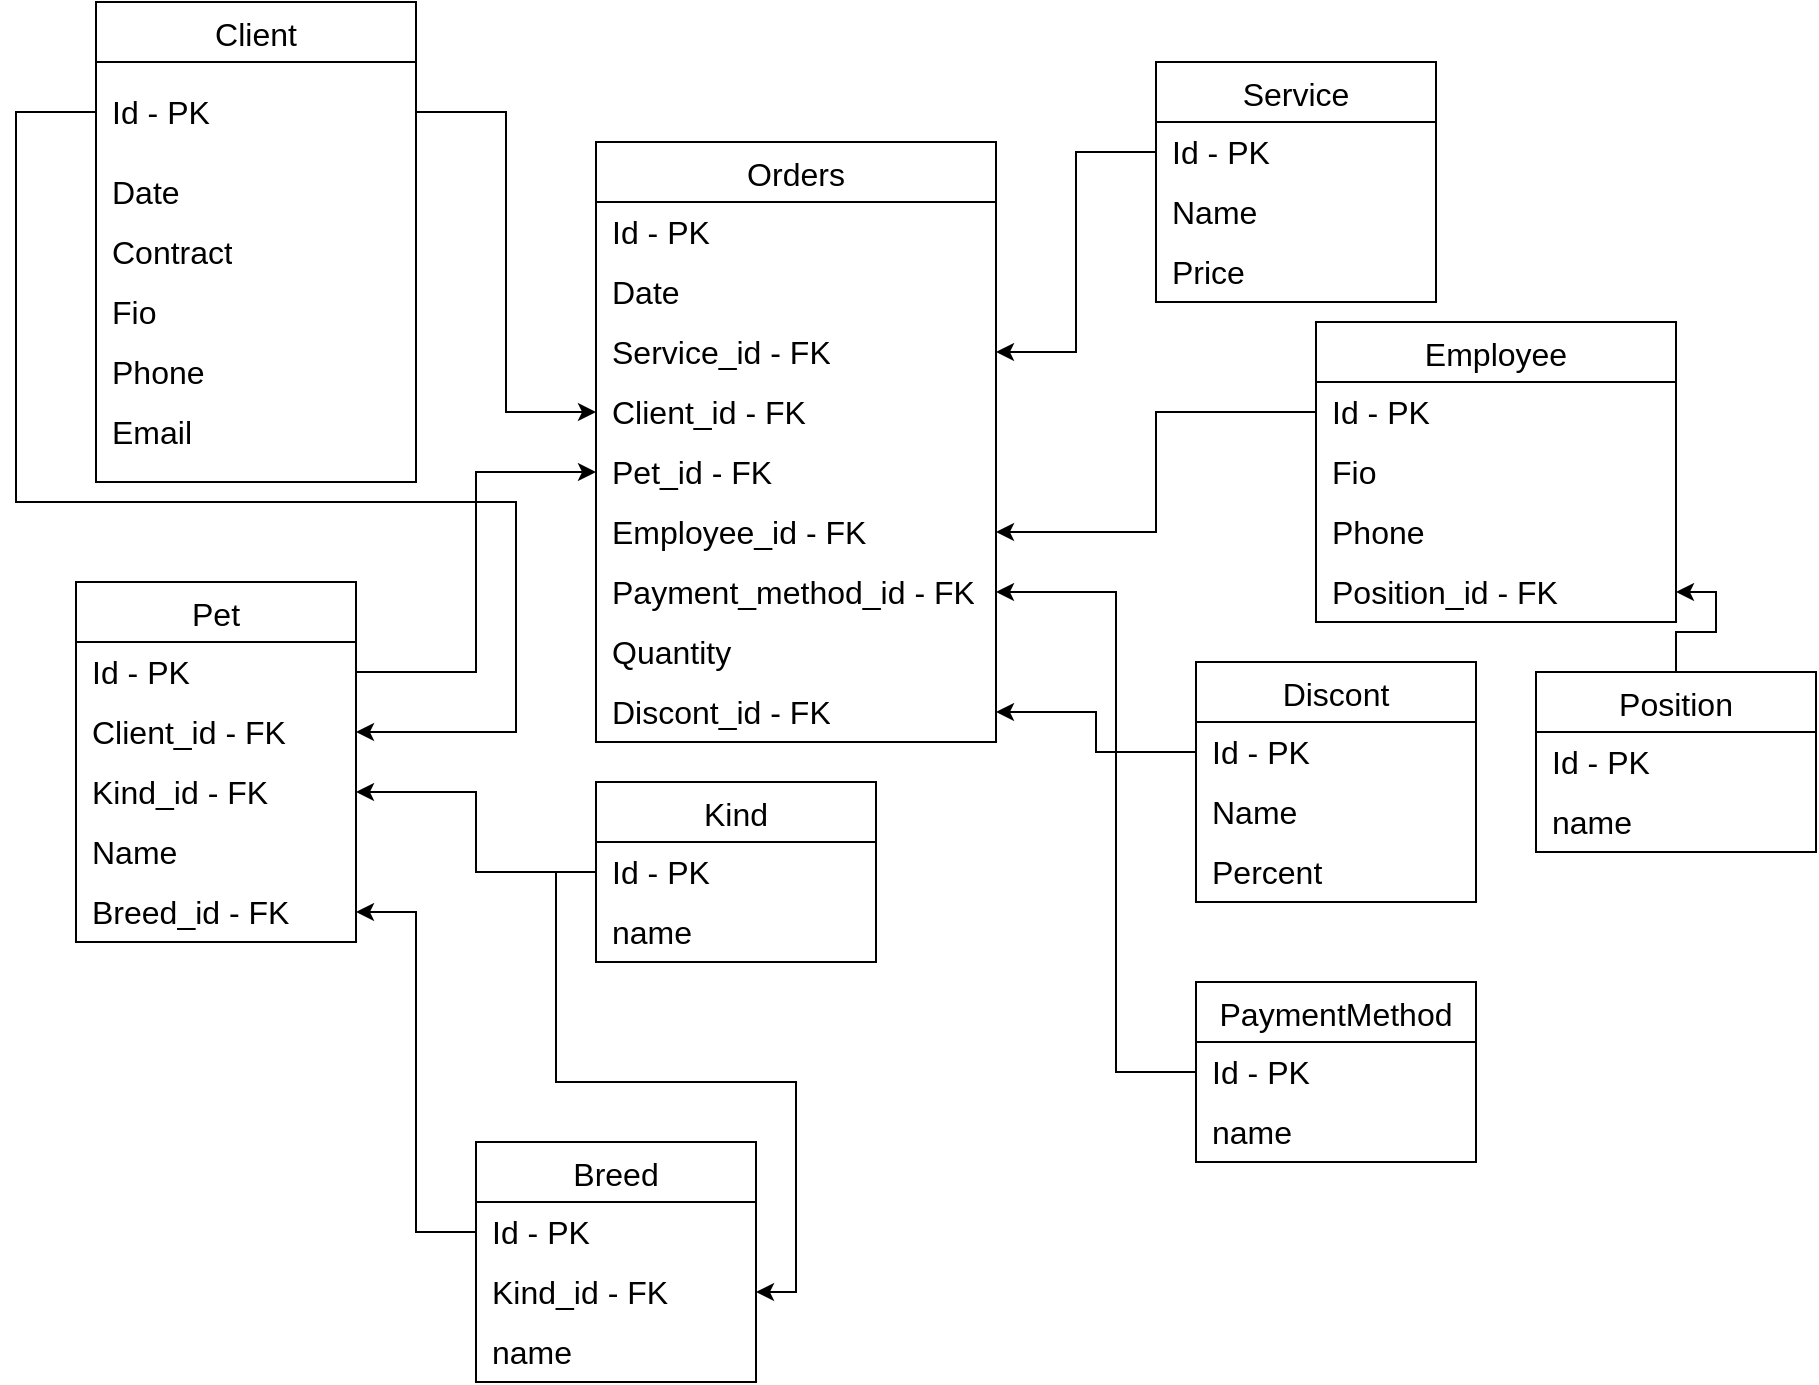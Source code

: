 <mxfile version="28.0.7">
  <diagram name="Страница — 1" id="pi3Flk1zJbtNicUdZ64R">
    <mxGraphModel dx="944" dy="547" grid="1" gridSize="10" guides="1" tooltips="1" connect="1" arrows="1" fold="1" page="1" pageScale="1" pageWidth="827" pageHeight="1169" math="0" shadow="0">
      <root>
        <mxCell id="0" />
        <mxCell id="1" parent="0" />
        <mxCell id="aHVSt3kS-wzMYeCftOqm-1" value="Client" style="shape=table;startSize=30;container=1;collapsible=0;childLayout=tableLayout;fixedRows=1;rowLines=0;fontStyle=0;strokeColor=default;fontSize=16;" parent="1" vertex="1">
          <mxGeometry x="60" y="30" width="160" height="240" as="geometry" />
        </mxCell>
        <mxCell id="aHVSt3kS-wzMYeCftOqm-93" style="shape=tableRow;horizontal=0;startSize=0;swimlaneHead=0;swimlaneBody=0;top=0;left=0;bottom=0;right=0;collapsible=0;dropTarget=0;fillColor=none;points=[[0,0.5],[1,0.5]];portConstraint=eastwest;strokeColor=inherit;fontSize=16;" parent="aHVSt3kS-wzMYeCftOqm-1" vertex="1">
          <mxGeometry y="30" width="160" height="50" as="geometry" />
        </mxCell>
        <mxCell id="aHVSt3kS-wzMYeCftOqm-95" value="Id - PK" style="shape=partialRectangle;html=1;whiteSpace=wrap;connectable=0;fillColor=none;top=0;left=0;bottom=0;right=0;align=left;spacingLeft=6;overflow=hidden;strokeColor=inherit;fontSize=16;" parent="aHVSt3kS-wzMYeCftOqm-93" vertex="1">
          <mxGeometry width="160" height="50" as="geometry">
            <mxRectangle width="160" height="50" as="alternateBounds" />
          </mxGeometry>
        </mxCell>
        <mxCell id="aHVSt3kS-wzMYeCftOqm-2" value="" style="shape=tableRow;horizontal=0;startSize=0;swimlaneHead=0;swimlaneBody=0;top=0;left=0;bottom=0;right=0;collapsible=0;dropTarget=0;fillColor=none;points=[[0,0.5],[1,0.5]];portConstraint=eastwest;strokeColor=inherit;fontSize=16;" parent="aHVSt3kS-wzMYeCftOqm-1" vertex="1">
          <mxGeometry y="80" width="160" height="30" as="geometry" />
        </mxCell>
        <mxCell id="aHVSt3kS-wzMYeCftOqm-4" value="Date" style="shape=partialRectangle;html=1;whiteSpace=wrap;connectable=0;fillColor=none;top=0;left=0;bottom=0;right=0;align=left;spacingLeft=6;overflow=hidden;strokeColor=inherit;fontSize=16;" parent="aHVSt3kS-wzMYeCftOqm-2" vertex="1">
          <mxGeometry width="160" height="30" as="geometry">
            <mxRectangle width="160" height="30" as="alternateBounds" />
          </mxGeometry>
        </mxCell>
        <mxCell id="aHVSt3kS-wzMYeCftOqm-5" value="" style="shape=tableRow;horizontal=0;startSize=0;swimlaneHead=0;swimlaneBody=0;top=0;left=0;bottom=0;right=0;collapsible=0;dropTarget=0;fillColor=none;points=[[0,0.5],[1,0.5]];portConstraint=eastwest;strokeColor=inherit;fontSize=16;" parent="aHVSt3kS-wzMYeCftOqm-1" vertex="1">
          <mxGeometry y="110" width="160" height="30" as="geometry" />
        </mxCell>
        <mxCell id="aHVSt3kS-wzMYeCftOqm-7" value="Contract" style="shape=partialRectangle;html=1;whiteSpace=wrap;connectable=0;fillColor=none;top=0;left=0;bottom=0;right=0;align=left;spacingLeft=6;overflow=hidden;strokeColor=inherit;fontSize=16;" parent="aHVSt3kS-wzMYeCftOqm-5" vertex="1">
          <mxGeometry width="160" height="30" as="geometry">
            <mxRectangle width="160" height="30" as="alternateBounds" />
          </mxGeometry>
        </mxCell>
        <mxCell id="aHVSt3kS-wzMYeCftOqm-8" value="" style="shape=tableRow;horizontal=0;startSize=0;swimlaneHead=0;swimlaneBody=0;top=0;left=0;bottom=0;right=0;collapsible=0;dropTarget=0;fillColor=none;points=[[0,0.5],[1,0.5]];portConstraint=eastwest;strokeColor=inherit;fontSize=16;" parent="aHVSt3kS-wzMYeCftOqm-1" vertex="1">
          <mxGeometry y="140" width="160" height="30" as="geometry" />
        </mxCell>
        <mxCell id="aHVSt3kS-wzMYeCftOqm-10" value="Fio" style="shape=partialRectangle;html=1;whiteSpace=wrap;connectable=0;fillColor=none;top=0;left=0;bottom=0;right=0;align=left;spacingLeft=6;overflow=hidden;strokeColor=inherit;fontSize=16;" parent="aHVSt3kS-wzMYeCftOqm-8" vertex="1">
          <mxGeometry width="160" height="30" as="geometry">
            <mxRectangle width="160" height="30" as="alternateBounds" />
          </mxGeometry>
        </mxCell>
        <mxCell id="aHVSt3kS-wzMYeCftOqm-11" style="shape=tableRow;horizontal=0;startSize=0;swimlaneHead=0;swimlaneBody=0;top=0;left=0;bottom=0;right=0;collapsible=0;dropTarget=0;fillColor=none;points=[[0,0.5],[1,0.5]];portConstraint=eastwest;strokeColor=inherit;fontSize=16;" parent="aHVSt3kS-wzMYeCftOqm-1" vertex="1">
          <mxGeometry y="170" width="160" height="30" as="geometry" />
        </mxCell>
        <mxCell id="aHVSt3kS-wzMYeCftOqm-13" value="Phone" style="shape=partialRectangle;html=1;whiteSpace=wrap;connectable=0;fillColor=none;top=0;left=0;bottom=0;right=0;align=left;spacingLeft=6;overflow=hidden;strokeColor=inherit;fontSize=16;" parent="aHVSt3kS-wzMYeCftOqm-11" vertex="1">
          <mxGeometry width="160" height="30" as="geometry">
            <mxRectangle width="160" height="30" as="alternateBounds" />
          </mxGeometry>
        </mxCell>
        <mxCell id="aHVSt3kS-wzMYeCftOqm-14" style="shape=tableRow;horizontal=0;startSize=0;swimlaneHead=0;swimlaneBody=0;top=0;left=0;bottom=0;right=0;collapsible=0;dropTarget=0;fillColor=none;points=[[0,0.5],[1,0.5]];portConstraint=eastwest;strokeColor=inherit;fontSize=16;" parent="aHVSt3kS-wzMYeCftOqm-1" vertex="1">
          <mxGeometry y="200" width="160" height="30" as="geometry" />
        </mxCell>
        <mxCell id="aHVSt3kS-wzMYeCftOqm-16" value="Email" style="shape=partialRectangle;html=1;whiteSpace=wrap;connectable=0;fillColor=none;top=0;left=0;bottom=0;right=0;align=left;spacingLeft=6;overflow=hidden;strokeColor=inherit;fontSize=16;" parent="aHVSt3kS-wzMYeCftOqm-14" vertex="1">
          <mxGeometry width="160" height="30" as="geometry">
            <mxRectangle width="160" height="30" as="alternateBounds" />
          </mxGeometry>
        </mxCell>
        <mxCell id="aHVSt3kS-wzMYeCftOqm-17" value="Employee" style="shape=table;startSize=30;container=1;collapsible=0;childLayout=tableLayout;fixedRows=1;rowLines=0;fontStyle=0;strokeColor=default;fontSize=16;" parent="1" vertex="1">
          <mxGeometry x="670" y="190" width="180" height="150" as="geometry" />
        </mxCell>
        <mxCell id="aHVSt3kS-wzMYeCftOqm-18" value="" style="shape=tableRow;horizontal=0;startSize=0;swimlaneHead=0;swimlaneBody=0;top=0;left=0;bottom=0;right=0;collapsible=0;dropTarget=0;fillColor=none;points=[[0,0.5],[1,0.5]];portConstraint=eastwest;strokeColor=inherit;fontSize=16;" parent="aHVSt3kS-wzMYeCftOqm-17" vertex="1">
          <mxGeometry y="30" width="180" height="30" as="geometry" />
        </mxCell>
        <mxCell id="aHVSt3kS-wzMYeCftOqm-20" value="Id - PK" style="shape=partialRectangle;html=1;whiteSpace=wrap;connectable=0;fillColor=none;top=0;left=0;bottom=0;right=0;align=left;spacingLeft=6;overflow=hidden;strokeColor=inherit;fontSize=16;" parent="aHVSt3kS-wzMYeCftOqm-18" vertex="1">
          <mxGeometry width="180" height="30" as="geometry">
            <mxRectangle width="180" height="30" as="alternateBounds" />
          </mxGeometry>
        </mxCell>
        <mxCell id="aHVSt3kS-wzMYeCftOqm-21" value="" style="shape=tableRow;horizontal=0;startSize=0;swimlaneHead=0;swimlaneBody=0;top=0;left=0;bottom=0;right=0;collapsible=0;dropTarget=0;fillColor=none;points=[[0,0.5],[1,0.5]];portConstraint=eastwest;strokeColor=inherit;fontSize=16;" parent="aHVSt3kS-wzMYeCftOqm-17" vertex="1">
          <mxGeometry y="60" width="180" height="30" as="geometry" />
        </mxCell>
        <mxCell id="aHVSt3kS-wzMYeCftOqm-23" value="Fio" style="shape=partialRectangle;html=1;whiteSpace=wrap;connectable=0;fillColor=none;top=0;left=0;bottom=0;right=0;align=left;spacingLeft=6;overflow=hidden;strokeColor=inherit;fontSize=16;" parent="aHVSt3kS-wzMYeCftOqm-21" vertex="1">
          <mxGeometry width="180" height="30" as="geometry">
            <mxRectangle width="180" height="30" as="alternateBounds" />
          </mxGeometry>
        </mxCell>
        <mxCell id="aHVSt3kS-wzMYeCftOqm-24" value="" style="shape=tableRow;horizontal=0;startSize=0;swimlaneHead=0;swimlaneBody=0;top=0;left=0;bottom=0;right=0;collapsible=0;dropTarget=0;fillColor=none;points=[[0,0.5],[1,0.5]];portConstraint=eastwest;strokeColor=inherit;fontSize=16;" parent="aHVSt3kS-wzMYeCftOqm-17" vertex="1">
          <mxGeometry y="90" width="180" height="30" as="geometry" />
        </mxCell>
        <mxCell id="aHVSt3kS-wzMYeCftOqm-26" value="Phone" style="shape=partialRectangle;html=1;whiteSpace=wrap;connectable=0;fillColor=none;top=0;left=0;bottom=0;right=0;align=left;spacingLeft=6;overflow=hidden;strokeColor=inherit;fontSize=16;" parent="aHVSt3kS-wzMYeCftOqm-24" vertex="1">
          <mxGeometry width="180" height="30" as="geometry">
            <mxRectangle width="180" height="30" as="alternateBounds" />
          </mxGeometry>
        </mxCell>
        <mxCell id="aHVSt3kS-wzMYeCftOqm-27" style="shape=tableRow;horizontal=0;startSize=0;swimlaneHead=0;swimlaneBody=0;top=0;left=0;bottom=0;right=0;collapsible=0;dropTarget=0;fillColor=none;points=[[0,0.5],[1,0.5]];portConstraint=eastwest;strokeColor=inherit;fontSize=16;" parent="aHVSt3kS-wzMYeCftOqm-17" vertex="1">
          <mxGeometry y="120" width="180" height="30" as="geometry" />
        </mxCell>
        <mxCell id="aHVSt3kS-wzMYeCftOqm-29" value="Position_id&amp;nbsp;- FK" style="shape=partialRectangle;html=1;whiteSpace=wrap;connectable=0;fillColor=none;top=0;left=0;bottom=0;right=0;align=left;spacingLeft=6;overflow=hidden;strokeColor=inherit;fontSize=16;" parent="aHVSt3kS-wzMYeCftOqm-27" vertex="1">
          <mxGeometry width="180" height="30" as="geometry">
            <mxRectangle width="180" height="30" as="alternateBounds" />
          </mxGeometry>
        </mxCell>
        <mxCell id="aHVSt3kS-wzMYeCftOqm-30" value="Service" style="shape=table;startSize=30;container=1;collapsible=0;childLayout=tableLayout;fixedRows=1;rowLines=0;fontStyle=0;strokeColor=default;fontSize=16;" parent="1" vertex="1">
          <mxGeometry x="590" y="60" width="140" height="120" as="geometry" />
        </mxCell>
        <mxCell id="aHVSt3kS-wzMYeCftOqm-31" value="" style="shape=tableRow;horizontal=0;startSize=0;swimlaneHead=0;swimlaneBody=0;top=0;left=0;bottom=0;right=0;collapsible=0;dropTarget=0;fillColor=none;points=[[0,0.5],[1,0.5]];portConstraint=eastwest;strokeColor=inherit;fontSize=16;" parent="aHVSt3kS-wzMYeCftOqm-30" vertex="1">
          <mxGeometry y="30" width="140" height="30" as="geometry" />
        </mxCell>
        <mxCell id="aHVSt3kS-wzMYeCftOqm-33" value="Id - PK" style="shape=partialRectangle;html=1;whiteSpace=wrap;connectable=0;fillColor=none;top=0;left=0;bottom=0;right=0;align=left;spacingLeft=6;overflow=hidden;strokeColor=inherit;fontSize=16;" parent="aHVSt3kS-wzMYeCftOqm-31" vertex="1">
          <mxGeometry width="140" height="30" as="geometry">
            <mxRectangle width="140" height="30" as="alternateBounds" />
          </mxGeometry>
        </mxCell>
        <mxCell id="aHVSt3kS-wzMYeCftOqm-34" value="" style="shape=tableRow;horizontal=0;startSize=0;swimlaneHead=0;swimlaneBody=0;top=0;left=0;bottom=0;right=0;collapsible=0;dropTarget=0;fillColor=none;points=[[0,0.5],[1,0.5]];portConstraint=eastwest;strokeColor=inherit;fontSize=16;" parent="aHVSt3kS-wzMYeCftOqm-30" vertex="1">
          <mxGeometry y="60" width="140" height="30" as="geometry" />
        </mxCell>
        <mxCell id="aHVSt3kS-wzMYeCftOqm-36" value="Name" style="shape=partialRectangle;html=1;whiteSpace=wrap;connectable=0;fillColor=none;top=0;left=0;bottom=0;right=0;align=left;spacingLeft=6;overflow=hidden;strokeColor=inherit;fontSize=16;" parent="aHVSt3kS-wzMYeCftOqm-34" vertex="1">
          <mxGeometry width="140" height="30" as="geometry">
            <mxRectangle width="140" height="30" as="alternateBounds" />
          </mxGeometry>
        </mxCell>
        <mxCell id="aHVSt3kS-wzMYeCftOqm-37" value="" style="shape=tableRow;horizontal=0;startSize=0;swimlaneHead=0;swimlaneBody=0;top=0;left=0;bottom=0;right=0;collapsible=0;dropTarget=0;fillColor=none;points=[[0,0.5],[1,0.5]];portConstraint=eastwest;strokeColor=inherit;fontSize=16;" parent="aHVSt3kS-wzMYeCftOqm-30" vertex="1">
          <mxGeometry y="90" width="140" height="30" as="geometry" />
        </mxCell>
        <mxCell id="aHVSt3kS-wzMYeCftOqm-39" value="Price" style="shape=partialRectangle;html=1;whiteSpace=wrap;connectable=0;fillColor=none;top=0;left=0;bottom=0;right=0;align=left;spacingLeft=6;overflow=hidden;strokeColor=inherit;fontSize=16;" parent="aHVSt3kS-wzMYeCftOqm-37" vertex="1">
          <mxGeometry width="140" height="30" as="geometry">
            <mxRectangle width="140" height="30" as="alternateBounds" />
          </mxGeometry>
        </mxCell>
        <mxCell id="aHVSt3kS-wzMYeCftOqm-40" value="Orders" style="shape=table;startSize=30;container=1;collapsible=0;childLayout=tableLayout;fixedRows=1;rowLines=0;fontStyle=0;strokeColor=default;fontSize=16;" parent="1" vertex="1">
          <mxGeometry x="310" y="100" width="200" height="300" as="geometry" />
        </mxCell>
        <mxCell id="aHVSt3kS-wzMYeCftOqm-59" style="shape=tableRow;horizontal=0;startSize=0;swimlaneHead=0;swimlaneBody=0;top=0;left=0;bottom=0;right=0;collapsible=0;dropTarget=0;fillColor=none;points=[[0,0.5],[1,0.5]];portConstraint=eastwest;strokeColor=inherit;fontSize=16;" parent="aHVSt3kS-wzMYeCftOqm-40" vertex="1">
          <mxGeometry y="30" width="200" height="30" as="geometry" />
        </mxCell>
        <mxCell id="aHVSt3kS-wzMYeCftOqm-61" value="Id - PK" style="shape=partialRectangle;html=1;whiteSpace=wrap;connectable=0;fillColor=none;top=0;left=0;bottom=0;right=0;align=left;spacingLeft=6;overflow=hidden;strokeColor=inherit;fontSize=16;" parent="aHVSt3kS-wzMYeCftOqm-59" vertex="1">
          <mxGeometry width="200" height="30" as="geometry">
            <mxRectangle width="200" height="30" as="alternateBounds" />
          </mxGeometry>
        </mxCell>
        <mxCell id="aHVSt3kS-wzMYeCftOqm-41" value="" style="shape=tableRow;horizontal=0;startSize=0;swimlaneHead=0;swimlaneBody=0;top=0;left=0;bottom=0;right=0;collapsible=0;dropTarget=0;fillColor=none;points=[[0,0.5],[1,0.5]];portConstraint=eastwest;strokeColor=inherit;fontSize=16;" parent="aHVSt3kS-wzMYeCftOqm-40" vertex="1">
          <mxGeometry y="60" width="200" height="30" as="geometry" />
        </mxCell>
        <mxCell id="aHVSt3kS-wzMYeCftOqm-43" value="Date" style="shape=partialRectangle;html=1;whiteSpace=wrap;connectable=0;fillColor=none;top=0;left=0;bottom=0;right=0;align=left;spacingLeft=6;overflow=hidden;strokeColor=inherit;fontSize=16;" parent="aHVSt3kS-wzMYeCftOqm-41" vertex="1">
          <mxGeometry width="200" height="30" as="geometry">
            <mxRectangle width="200" height="30" as="alternateBounds" />
          </mxGeometry>
        </mxCell>
        <mxCell id="aHVSt3kS-wzMYeCftOqm-44" value="" style="shape=tableRow;horizontal=0;startSize=0;swimlaneHead=0;swimlaneBody=0;top=0;left=0;bottom=0;right=0;collapsible=0;dropTarget=0;fillColor=none;points=[[0,0.5],[1,0.5]];portConstraint=eastwest;strokeColor=inherit;fontSize=16;" parent="aHVSt3kS-wzMYeCftOqm-40" vertex="1">
          <mxGeometry y="90" width="200" height="30" as="geometry" />
        </mxCell>
        <mxCell id="aHVSt3kS-wzMYeCftOqm-46" value="Service_id - FK" style="shape=partialRectangle;html=1;whiteSpace=wrap;connectable=0;fillColor=none;top=0;left=0;bottom=0;right=0;align=left;spacingLeft=6;overflow=hidden;strokeColor=inherit;fontSize=16;" parent="aHVSt3kS-wzMYeCftOqm-44" vertex="1">
          <mxGeometry width="200" height="30" as="geometry">
            <mxRectangle width="200" height="30" as="alternateBounds" />
          </mxGeometry>
        </mxCell>
        <mxCell id="aHVSt3kS-wzMYeCftOqm-47" value="" style="shape=tableRow;horizontal=0;startSize=0;swimlaneHead=0;swimlaneBody=0;top=0;left=0;bottom=0;right=0;collapsible=0;dropTarget=0;fillColor=none;points=[[0,0.5],[1,0.5]];portConstraint=eastwest;strokeColor=inherit;fontSize=16;" parent="aHVSt3kS-wzMYeCftOqm-40" vertex="1">
          <mxGeometry y="120" width="200" height="30" as="geometry" />
        </mxCell>
        <mxCell id="aHVSt3kS-wzMYeCftOqm-49" value="Client_id&amp;nbsp;- FK" style="shape=partialRectangle;html=1;whiteSpace=wrap;connectable=0;fillColor=none;top=0;left=0;bottom=0;right=0;align=left;spacingLeft=6;overflow=hidden;strokeColor=inherit;fontSize=16;" parent="aHVSt3kS-wzMYeCftOqm-47" vertex="1">
          <mxGeometry width="200" height="30" as="geometry">
            <mxRectangle width="200" height="30" as="alternateBounds" />
          </mxGeometry>
        </mxCell>
        <mxCell id="aHVSt3kS-wzMYeCftOqm-50" style="shape=tableRow;horizontal=0;startSize=0;swimlaneHead=0;swimlaneBody=0;top=0;left=0;bottom=0;right=0;collapsible=0;dropTarget=0;fillColor=none;points=[[0,0.5],[1,0.5]];portConstraint=eastwest;strokeColor=inherit;fontSize=16;" parent="aHVSt3kS-wzMYeCftOqm-40" vertex="1">
          <mxGeometry y="150" width="200" height="30" as="geometry" />
        </mxCell>
        <mxCell id="aHVSt3kS-wzMYeCftOqm-52" value="Pet_id&amp;nbsp;- FK" style="shape=partialRectangle;html=1;whiteSpace=wrap;connectable=0;fillColor=none;top=0;left=0;bottom=0;right=0;align=left;spacingLeft=6;overflow=hidden;strokeColor=inherit;fontSize=16;" parent="aHVSt3kS-wzMYeCftOqm-50" vertex="1">
          <mxGeometry width="200" height="30" as="geometry">
            <mxRectangle width="200" height="30" as="alternateBounds" />
          </mxGeometry>
        </mxCell>
        <mxCell id="aHVSt3kS-wzMYeCftOqm-53" style="shape=tableRow;horizontal=0;startSize=0;swimlaneHead=0;swimlaneBody=0;top=0;left=0;bottom=0;right=0;collapsible=0;dropTarget=0;fillColor=none;points=[[0,0.5],[1,0.5]];portConstraint=eastwest;strokeColor=inherit;fontSize=16;" parent="aHVSt3kS-wzMYeCftOqm-40" vertex="1">
          <mxGeometry y="180" width="200" height="30" as="geometry" />
        </mxCell>
        <mxCell id="aHVSt3kS-wzMYeCftOqm-55" value="Employee_id&amp;nbsp;- FK" style="shape=partialRectangle;html=1;whiteSpace=wrap;connectable=0;fillColor=none;top=0;left=0;bottom=0;right=0;align=left;spacingLeft=6;overflow=hidden;strokeColor=inherit;fontSize=16;" parent="aHVSt3kS-wzMYeCftOqm-53" vertex="1">
          <mxGeometry width="200" height="30" as="geometry">
            <mxRectangle width="200" height="30" as="alternateBounds" />
          </mxGeometry>
        </mxCell>
        <mxCell id="aHVSt3kS-wzMYeCftOqm-66" style="shape=tableRow;horizontal=0;startSize=0;swimlaneHead=0;swimlaneBody=0;top=0;left=0;bottom=0;right=0;collapsible=0;dropTarget=0;fillColor=none;points=[[0,0.5],[1,0.5]];portConstraint=eastwest;strokeColor=inherit;fontSize=16;" parent="aHVSt3kS-wzMYeCftOqm-40" vertex="1">
          <mxGeometry y="210" width="200" height="30" as="geometry" />
        </mxCell>
        <mxCell id="aHVSt3kS-wzMYeCftOqm-68" value="Payment_method_id - FK" style="shape=partialRectangle;html=1;whiteSpace=wrap;connectable=0;fillColor=none;top=0;left=0;bottom=0;right=0;align=left;spacingLeft=6;overflow=hidden;strokeColor=inherit;fontSize=16;" parent="aHVSt3kS-wzMYeCftOqm-66" vertex="1">
          <mxGeometry width="200" height="30" as="geometry">
            <mxRectangle width="200" height="30" as="alternateBounds" />
          </mxGeometry>
        </mxCell>
        <mxCell id="aHVSt3kS-wzMYeCftOqm-85" style="shape=tableRow;horizontal=0;startSize=0;swimlaneHead=0;swimlaneBody=0;top=0;left=0;bottom=0;right=0;collapsible=0;dropTarget=0;fillColor=none;points=[[0,0.5],[1,0.5]];portConstraint=eastwest;strokeColor=inherit;fontSize=16;" parent="aHVSt3kS-wzMYeCftOqm-40" vertex="1">
          <mxGeometry y="240" width="200" height="30" as="geometry" />
        </mxCell>
        <mxCell id="aHVSt3kS-wzMYeCftOqm-87" value="Quantity" style="shape=partialRectangle;html=1;whiteSpace=wrap;connectable=0;fillColor=none;top=0;left=0;bottom=0;right=0;align=left;spacingLeft=6;overflow=hidden;strokeColor=inherit;fontSize=16;" parent="aHVSt3kS-wzMYeCftOqm-85" vertex="1">
          <mxGeometry width="200" height="30" as="geometry">
            <mxRectangle width="200" height="30" as="alternateBounds" />
          </mxGeometry>
        </mxCell>
        <mxCell id="aHVSt3kS-wzMYeCftOqm-90" style="shape=tableRow;horizontal=0;startSize=0;swimlaneHead=0;swimlaneBody=0;top=0;left=0;bottom=0;right=0;collapsible=0;dropTarget=0;fillColor=none;points=[[0,0.5],[1,0.5]];portConstraint=eastwest;strokeColor=inherit;fontSize=16;" parent="aHVSt3kS-wzMYeCftOqm-40" vertex="1">
          <mxGeometry y="270" width="200" height="30" as="geometry" />
        </mxCell>
        <mxCell id="aHVSt3kS-wzMYeCftOqm-92" value="Discont_id&amp;nbsp;- FK" style="shape=partialRectangle;html=1;whiteSpace=wrap;connectable=0;fillColor=none;top=0;left=0;bottom=0;right=0;align=left;spacingLeft=6;overflow=hidden;strokeColor=inherit;fontSize=16;" parent="aHVSt3kS-wzMYeCftOqm-90" vertex="1">
          <mxGeometry width="200" height="30" as="geometry">
            <mxRectangle width="200" height="30" as="alternateBounds" />
          </mxGeometry>
        </mxCell>
        <mxCell id="aHVSt3kS-wzMYeCftOqm-63" style="edgeStyle=orthogonalEdgeStyle;rounded=0;orthogonalLoop=1;jettySize=auto;html=1;" parent="1" source="aHVSt3kS-wzMYeCftOqm-18" target="aHVSt3kS-wzMYeCftOqm-53" edge="1">
          <mxGeometry relative="1" as="geometry" />
        </mxCell>
        <mxCell id="aHVSt3kS-wzMYeCftOqm-64" style="edgeStyle=orthogonalEdgeStyle;rounded=0;orthogonalLoop=1;jettySize=auto;html=1;" parent="1" source="aHVSt3kS-wzMYeCftOqm-31" target="aHVSt3kS-wzMYeCftOqm-44" edge="1">
          <mxGeometry relative="1" as="geometry" />
        </mxCell>
        <mxCell id="aHVSt3kS-wzMYeCftOqm-69" value="Pet" style="shape=table;startSize=30;container=1;collapsible=0;childLayout=tableLayout;fixedRows=1;rowLines=0;fontStyle=0;strokeColor=default;fontSize=16;" parent="1" vertex="1">
          <mxGeometry x="50" y="320" width="140" height="180" as="geometry" />
        </mxCell>
        <mxCell id="aHVSt3kS-wzMYeCftOqm-82" style="shape=tableRow;horizontal=0;startSize=0;swimlaneHead=0;swimlaneBody=0;top=0;left=0;bottom=0;right=0;collapsible=0;dropTarget=0;fillColor=none;points=[[0,0.5],[1,0.5]];portConstraint=eastwest;strokeColor=inherit;fontSize=16;" parent="aHVSt3kS-wzMYeCftOqm-69" vertex="1">
          <mxGeometry y="30" width="140" height="30" as="geometry" />
        </mxCell>
        <mxCell id="aHVSt3kS-wzMYeCftOqm-84" value="Id - PK" style="shape=partialRectangle;html=1;whiteSpace=wrap;connectable=0;fillColor=none;top=0;left=0;bottom=0;right=0;align=left;spacingLeft=6;overflow=hidden;strokeColor=inherit;fontSize=16;" parent="aHVSt3kS-wzMYeCftOqm-82" vertex="1">
          <mxGeometry width="140" height="30" as="geometry">
            <mxRectangle width="140" height="30" as="alternateBounds" />
          </mxGeometry>
        </mxCell>
        <mxCell id="aHVSt3kS-wzMYeCftOqm-70" value="" style="shape=tableRow;horizontal=0;startSize=0;swimlaneHead=0;swimlaneBody=0;top=0;left=0;bottom=0;right=0;collapsible=0;dropTarget=0;fillColor=none;points=[[0,0.5],[1,0.5]];portConstraint=eastwest;strokeColor=inherit;fontSize=16;" parent="aHVSt3kS-wzMYeCftOqm-69" vertex="1">
          <mxGeometry y="60" width="140" height="30" as="geometry" />
        </mxCell>
        <mxCell id="aHVSt3kS-wzMYeCftOqm-72" value="Client_id&amp;nbsp;- FK" style="shape=partialRectangle;html=1;whiteSpace=wrap;connectable=0;fillColor=none;top=0;left=0;bottom=0;right=0;align=left;spacingLeft=6;overflow=hidden;strokeColor=inherit;fontSize=16;" parent="aHVSt3kS-wzMYeCftOqm-70" vertex="1">
          <mxGeometry width="140" height="30" as="geometry">
            <mxRectangle width="140" height="30" as="alternateBounds" />
          </mxGeometry>
        </mxCell>
        <mxCell id="aHVSt3kS-wzMYeCftOqm-73" value="" style="shape=tableRow;horizontal=0;startSize=0;swimlaneHead=0;swimlaneBody=0;top=0;left=0;bottom=0;right=0;collapsible=0;dropTarget=0;fillColor=none;points=[[0,0.5],[1,0.5]];portConstraint=eastwest;strokeColor=inherit;fontSize=16;" parent="aHVSt3kS-wzMYeCftOqm-69" vertex="1">
          <mxGeometry y="90" width="140" height="30" as="geometry" />
        </mxCell>
        <mxCell id="aHVSt3kS-wzMYeCftOqm-75" value="Kind_id&amp;nbsp;- FK" style="shape=partialRectangle;html=1;whiteSpace=wrap;connectable=0;fillColor=none;top=0;left=0;bottom=0;right=0;align=left;spacingLeft=6;overflow=hidden;strokeColor=inherit;fontSize=16;" parent="aHVSt3kS-wzMYeCftOqm-73" vertex="1">
          <mxGeometry width="140" height="30" as="geometry">
            <mxRectangle width="140" height="30" as="alternateBounds" />
          </mxGeometry>
        </mxCell>
        <mxCell id="aHVSt3kS-wzMYeCftOqm-76" value="" style="shape=tableRow;horizontal=0;startSize=0;swimlaneHead=0;swimlaneBody=0;top=0;left=0;bottom=0;right=0;collapsible=0;dropTarget=0;fillColor=none;points=[[0,0.5],[1,0.5]];portConstraint=eastwest;strokeColor=inherit;fontSize=16;" parent="aHVSt3kS-wzMYeCftOqm-69" vertex="1">
          <mxGeometry y="120" width="140" height="30" as="geometry" />
        </mxCell>
        <mxCell id="aHVSt3kS-wzMYeCftOqm-78" value="Name" style="shape=partialRectangle;html=1;whiteSpace=wrap;connectable=0;fillColor=none;top=0;left=0;bottom=0;right=0;align=left;spacingLeft=6;overflow=hidden;strokeColor=inherit;fontSize=16;" parent="aHVSt3kS-wzMYeCftOqm-76" vertex="1">
          <mxGeometry width="140" height="30" as="geometry">
            <mxRectangle width="140" height="30" as="alternateBounds" />
          </mxGeometry>
        </mxCell>
        <mxCell id="aHVSt3kS-wzMYeCftOqm-79" style="shape=tableRow;horizontal=0;startSize=0;swimlaneHead=0;swimlaneBody=0;top=0;left=0;bottom=0;right=0;collapsible=0;dropTarget=0;fillColor=none;points=[[0,0.5],[1,0.5]];portConstraint=eastwest;strokeColor=inherit;fontSize=16;" parent="aHVSt3kS-wzMYeCftOqm-69" vertex="1">
          <mxGeometry y="150" width="140" height="30" as="geometry" />
        </mxCell>
        <mxCell id="aHVSt3kS-wzMYeCftOqm-81" value="Breed_id&amp;nbsp;- FK" style="shape=partialRectangle;html=1;whiteSpace=wrap;connectable=0;fillColor=none;top=0;left=0;bottom=0;right=0;align=left;spacingLeft=6;overflow=hidden;strokeColor=inherit;fontSize=16;" parent="aHVSt3kS-wzMYeCftOqm-79" vertex="1">
          <mxGeometry width="140" height="30" as="geometry">
            <mxRectangle width="140" height="30" as="alternateBounds" />
          </mxGeometry>
        </mxCell>
        <mxCell id="aHVSt3kS-wzMYeCftOqm-88" style="edgeStyle=orthogonalEdgeStyle;rounded=0;orthogonalLoop=1;jettySize=auto;html=1;" parent="1" source="aHVSt3kS-wzMYeCftOqm-82" target="aHVSt3kS-wzMYeCftOqm-50" edge="1">
          <mxGeometry relative="1" as="geometry" />
        </mxCell>
        <mxCell id="aHVSt3kS-wzMYeCftOqm-97" style="edgeStyle=orthogonalEdgeStyle;rounded=0;orthogonalLoop=1;jettySize=auto;html=1;" parent="1" source="aHVSt3kS-wzMYeCftOqm-93" target="aHVSt3kS-wzMYeCftOqm-47" edge="1">
          <mxGeometry relative="1" as="geometry" />
        </mxCell>
        <mxCell id="aHVSt3kS-wzMYeCftOqm-98" style="edgeStyle=orthogonalEdgeStyle;rounded=0;orthogonalLoop=1;jettySize=auto;html=1;" parent="1" source="aHVSt3kS-wzMYeCftOqm-93" target="aHVSt3kS-wzMYeCftOqm-70" edge="1">
          <mxGeometry relative="1" as="geometry">
            <Array as="points">
              <mxPoint x="20" y="85" />
              <mxPoint x="20" y="280" />
              <mxPoint x="270" y="280" />
              <mxPoint x="270" y="395" />
            </Array>
          </mxGeometry>
        </mxCell>
        <mxCell id="aHVSt3kS-wzMYeCftOqm-106" style="edgeStyle=orthogonalEdgeStyle;rounded=0;orthogonalLoop=1;jettySize=auto;html=1;" parent="1" source="aHVSt3kS-wzMYeCftOqm-99" target="aHVSt3kS-wzMYeCftOqm-27" edge="1">
          <mxGeometry relative="1" as="geometry" />
        </mxCell>
        <mxCell id="aHVSt3kS-wzMYeCftOqm-99" value="Position" style="shape=table;startSize=30;container=1;collapsible=0;childLayout=tableLayout;fixedRows=1;rowLines=0;fontStyle=0;strokeColor=default;fontSize=16;" parent="1" vertex="1">
          <mxGeometry x="780" y="365" width="140" height="90" as="geometry" />
        </mxCell>
        <mxCell id="aHVSt3kS-wzMYeCftOqm-100" value="" style="shape=tableRow;horizontal=0;startSize=0;swimlaneHead=0;swimlaneBody=0;top=0;left=0;bottom=0;right=0;collapsible=0;dropTarget=0;fillColor=none;points=[[0,0.5],[1,0.5]];portConstraint=eastwest;strokeColor=inherit;fontSize=16;" parent="aHVSt3kS-wzMYeCftOqm-99" vertex="1">
          <mxGeometry y="30" width="140" height="30" as="geometry" />
        </mxCell>
        <mxCell id="aHVSt3kS-wzMYeCftOqm-101" value="Id - PK" style="shape=partialRectangle;html=1;whiteSpace=wrap;connectable=0;fillColor=none;top=0;left=0;bottom=0;right=0;align=left;spacingLeft=6;overflow=hidden;strokeColor=inherit;fontSize=16;" parent="aHVSt3kS-wzMYeCftOqm-100" vertex="1">
          <mxGeometry width="140" height="30" as="geometry">
            <mxRectangle width="140" height="30" as="alternateBounds" />
          </mxGeometry>
        </mxCell>
        <mxCell id="aHVSt3kS-wzMYeCftOqm-102" value="" style="shape=tableRow;horizontal=0;startSize=0;swimlaneHead=0;swimlaneBody=0;top=0;left=0;bottom=0;right=0;collapsible=0;dropTarget=0;fillColor=none;points=[[0,0.5],[1,0.5]];portConstraint=eastwest;strokeColor=inherit;fontSize=16;" parent="aHVSt3kS-wzMYeCftOqm-99" vertex="1">
          <mxGeometry y="60" width="140" height="30" as="geometry" />
        </mxCell>
        <mxCell id="aHVSt3kS-wzMYeCftOqm-103" value="name" style="shape=partialRectangle;html=1;whiteSpace=wrap;connectable=0;fillColor=none;top=0;left=0;bottom=0;right=0;align=left;spacingLeft=6;overflow=hidden;strokeColor=inherit;fontSize=16;" parent="aHVSt3kS-wzMYeCftOqm-102" vertex="1">
          <mxGeometry width="140" height="30" as="geometry">
            <mxRectangle width="140" height="30" as="alternateBounds" />
          </mxGeometry>
        </mxCell>
        <mxCell id="aHVSt3kS-wzMYeCftOqm-107" value="Discont" style="shape=table;startSize=30;container=1;collapsible=0;childLayout=tableLayout;fixedRows=1;rowLines=0;fontStyle=0;strokeColor=default;fontSize=16;" parent="1" vertex="1">
          <mxGeometry x="610" y="360" width="140" height="120" as="geometry" />
        </mxCell>
        <mxCell id="aHVSt3kS-wzMYeCftOqm-108" value="" style="shape=tableRow;horizontal=0;startSize=0;swimlaneHead=0;swimlaneBody=0;top=0;left=0;bottom=0;right=0;collapsible=0;dropTarget=0;fillColor=none;points=[[0,0.5],[1,0.5]];portConstraint=eastwest;strokeColor=inherit;fontSize=16;" parent="aHVSt3kS-wzMYeCftOqm-107" vertex="1">
          <mxGeometry y="30" width="140" height="30" as="geometry" />
        </mxCell>
        <mxCell id="aHVSt3kS-wzMYeCftOqm-109" value="Id - PK" style="shape=partialRectangle;html=1;whiteSpace=wrap;connectable=0;fillColor=none;top=0;left=0;bottom=0;right=0;align=left;spacingLeft=6;overflow=hidden;strokeColor=inherit;fontSize=16;" parent="aHVSt3kS-wzMYeCftOqm-108" vertex="1">
          <mxGeometry width="140" height="30" as="geometry">
            <mxRectangle width="140" height="30" as="alternateBounds" />
          </mxGeometry>
        </mxCell>
        <mxCell id="aHVSt3kS-wzMYeCftOqm-110" value="" style="shape=tableRow;horizontal=0;startSize=0;swimlaneHead=0;swimlaneBody=0;top=0;left=0;bottom=0;right=0;collapsible=0;dropTarget=0;fillColor=none;points=[[0,0.5],[1,0.5]];portConstraint=eastwest;strokeColor=inherit;fontSize=16;" parent="aHVSt3kS-wzMYeCftOqm-107" vertex="1">
          <mxGeometry y="60" width="140" height="30" as="geometry" />
        </mxCell>
        <mxCell id="aHVSt3kS-wzMYeCftOqm-111" value="Name" style="shape=partialRectangle;html=1;whiteSpace=wrap;connectable=0;fillColor=none;top=0;left=0;bottom=0;right=0;align=left;spacingLeft=6;overflow=hidden;strokeColor=inherit;fontSize=16;" parent="aHVSt3kS-wzMYeCftOqm-110" vertex="1">
          <mxGeometry width="140" height="30" as="geometry">
            <mxRectangle width="140" height="30" as="alternateBounds" />
          </mxGeometry>
        </mxCell>
        <mxCell id="aHVSt3kS-wzMYeCftOqm-112" style="shape=tableRow;horizontal=0;startSize=0;swimlaneHead=0;swimlaneBody=0;top=0;left=0;bottom=0;right=0;collapsible=0;dropTarget=0;fillColor=none;points=[[0,0.5],[1,0.5]];portConstraint=eastwest;strokeColor=inherit;fontSize=16;" parent="aHVSt3kS-wzMYeCftOqm-107" vertex="1">
          <mxGeometry y="90" width="140" height="30" as="geometry" />
        </mxCell>
        <mxCell id="aHVSt3kS-wzMYeCftOqm-113" value="Percent" style="shape=partialRectangle;html=1;whiteSpace=wrap;connectable=0;fillColor=none;top=0;left=0;bottom=0;right=0;align=left;spacingLeft=6;overflow=hidden;strokeColor=inherit;fontSize=16;" parent="aHVSt3kS-wzMYeCftOqm-112" vertex="1">
          <mxGeometry width="140" height="30" as="geometry">
            <mxRectangle width="140" height="30" as="alternateBounds" />
          </mxGeometry>
        </mxCell>
        <mxCell id="aHVSt3kS-wzMYeCftOqm-114" style="edgeStyle=orthogonalEdgeStyle;rounded=0;orthogonalLoop=1;jettySize=auto;html=1;" parent="1" source="aHVSt3kS-wzMYeCftOqm-108" target="aHVSt3kS-wzMYeCftOqm-90" edge="1">
          <mxGeometry relative="1" as="geometry" />
        </mxCell>
        <mxCell id="aHVSt3kS-wzMYeCftOqm-115" value="Kind" style="shape=table;startSize=30;container=1;collapsible=0;childLayout=tableLayout;fixedRows=1;rowLines=0;fontStyle=0;strokeColor=default;fontSize=16;" parent="1" vertex="1">
          <mxGeometry x="310" y="420" width="140" height="90" as="geometry" />
        </mxCell>
        <mxCell id="aHVSt3kS-wzMYeCftOqm-116" value="" style="shape=tableRow;horizontal=0;startSize=0;swimlaneHead=0;swimlaneBody=0;top=0;left=0;bottom=0;right=0;collapsible=0;dropTarget=0;fillColor=none;points=[[0,0.5],[1,0.5]];portConstraint=eastwest;strokeColor=inherit;fontSize=16;" parent="aHVSt3kS-wzMYeCftOqm-115" vertex="1">
          <mxGeometry y="30" width="140" height="30" as="geometry" />
        </mxCell>
        <mxCell id="aHVSt3kS-wzMYeCftOqm-117" value="Id - PK" style="shape=partialRectangle;html=1;whiteSpace=wrap;connectable=0;fillColor=none;top=0;left=0;bottom=0;right=0;align=left;spacingLeft=6;overflow=hidden;strokeColor=inherit;fontSize=16;" parent="aHVSt3kS-wzMYeCftOqm-116" vertex="1">
          <mxGeometry width="140" height="30" as="geometry">
            <mxRectangle width="140" height="30" as="alternateBounds" />
          </mxGeometry>
        </mxCell>
        <mxCell id="aHVSt3kS-wzMYeCftOqm-118" value="" style="shape=tableRow;horizontal=0;startSize=0;swimlaneHead=0;swimlaneBody=0;top=0;left=0;bottom=0;right=0;collapsible=0;dropTarget=0;fillColor=none;points=[[0,0.5],[1,0.5]];portConstraint=eastwest;strokeColor=inherit;fontSize=16;" parent="aHVSt3kS-wzMYeCftOqm-115" vertex="1">
          <mxGeometry y="60" width="140" height="30" as="geometry" />
        </mxCell>
        <mxCell id="aHVSt3kS-wzMYeCftOqm-119" value="name" style="shape=partialRectangle;html=1;whiteSpace=wrap;connectable=0;fillColor=none;top=0;left=0;bottom=0;right=0;align=left;spacingLeft=6;overflow=hidden;strokeColor=inherit;fontSize=16;" parent="aHVSt3kS-wzMYeCftOqm-118" vertex="1">
          <mxGeometry width="140" height="30" as="geometry">
            <mxRectangle width="140" height="30" as="alternateBounds" />
          </mxGeometry>
        </mxCell>
        <mxCell id="aHVSt3kS-wzMYeCftOqm-121" style="edgeStyle=orthogonalEdgeStyle;rounded=0;orthogonalLoop=1;jettySize=auto;html=1;" parent="1" source="aHVSt3kS-wzMYeCftOqm-116" target="aHVSt3kS-wzMYeCftOqm-73" edge="1">
          <mxGeometry relative="1" as="geometry" />
        </mxCell>
        <mxCell id="aHVSt3kS-wzMYeCftOqm-122" value="Breed" style="shape=table;startSize=30;container=1;collapsible=0;childLayout=tableLayout;fixedRows=1;rowLines=0;fontStyle=0;strokeColor=default;fontSize=16;" parent="1" vertex="1">
          <mxGeometry x="250" y="600" width="140" height="120" as="geometry" />
        </mxCell>
        <mxCell id="aHVSt3kS-wzMYeCftOqm-123" value="" style="shape=tableRow;horizontal=0;startSize=0;swimlaneHead=0;swimlaneBody=0;top=0;left=0;bottom=0;right=0;collapsible=0;dropTarget=0;fillColor=none;points=[[0,0.5],[1,0.5]];portConstraint=eastwest;strokeColor=inherit;fontSize=16;" parent="aHVSt3kS-wzMYeCftOqm-122" vertex="1">
          <mxGeometry y="30" width="140" height="30" as="geometry" />
        </mxCell>
        <mxCell id="aHVSt3kS-wzMYeCftOqm-124" value="Id - PK" style="shape=partialRectangle;html=1;whiteSpace=wrap;connectable=0;fillColor=none;top=0;left=0;bottom=0;right=0;align=left;spacingLeft=6;overflow=hidden;strokeColor=inherit;fontSize=16;" parent="aHVSt3kS-wzMYeCftOqm-123" vertex="1">
          <mxGeometry width="140" height="30" as="geometry">
            <mxRectangle width="140" height="30" as="alternateBounds" />
          </mxGeometry>
        </mxCell>
        <mxCell id="aHVSt3kS-wzMYeCftOqm-125" value="" style="shape=tableRow;horizontal=0;startSize=0;swimlaneHead=0;swimlaneBody=0;top=0;left=0;bottom=0;right=0;collapsible=0;dropTarget=0;fillColor=none;points=[[0,0.5],[1,0.5]];portConstraint=eastwest;strokeColor=inherit;fontSize=16;" parent="aHVSt3kS-wzMYeCftOqm-122" vertex="1">
          <mxGeometry y="60" width="140" height="30" as="geometry" />
        </mxCell>
        <mxCell id="aHVSt3kS-wzMYeCftOqm-126" value="Kind_id&amp;nbsp;- FK" style="shape=partialRectangle;html=1;whiteSpace=wrap;connectable=0;fillColor=none;top=0;left=0;bottom=0;right=0;align=left;spacingLeft=6;overflow=hidden;strokeColor=inherit;fontSize=16;" parent="aHVSt3kS-wzMYeCftOqm-125" vertex="1">
          <mxGeometry width="140" height="30" as="geometry">
            <mxRectangle width="140" height="30" as="alternateBounds" />
          </mxGeometry>
        </mxCell>
        <mxCell id="aHVSt3kS-wzMYeCftOqm-127" style="shape=tableRow;horizontal=0;startSize=0;swimlaneHead=0;swimlaneBody=0;top=0;left=0;bottom=0;right=0;collapsible=0;dropTarget=0;fillColor=none;points=[[0,0.5],[1,0.5]];portConstraint=eastwest;strokeColor=inherit;fontSize=16;" parent="aHVSt3kS-wzMYeCftOqm-122" vertex="1">
          <mxGeometry y="90" width="140" height="30" as="geometry" />
        </mxCell>
        <mxCell id="aHVSt3kS-wzMYeCftOqm-128" value="name" style="shape=partialRectangle;html=1;whiteSpace=wrap;connectable=0;fillColor=none;top=0;left=0;bottom=0;right=0;align=left;spacingLeft=6;overflow=hidden;strokeColor=inherit;fontSize=16;" parent="aHVSt3kS-wzMYeCftOqm-127" vertex="1">
          <mxGeometry width="140" height="30" as="geometry">
            <mxRectangle width="140" height="30" as="alternateBounds" />
          </mxGeometry>
        </mxCell>
        <mxCell id="aHVSt3kS-wzMYeCftOqm-132" style="edgeStyle=orthogonalEdgeStyle;rounded=0;orthogonalLoop=1;jettySize=auto;html=1;" parent="1" source="aHVSt3kS-wzMYeCftOqm-123" target="aHVSt3kS-wzMYeCftOqm-79" edge="1">
          <mxGeometry relative="1" as="geometry" />
        </mxCell>
        <mxCell id="aHVSt3kS-wzMYeCftOqm-133" style="edgeStyle=orthogonalEdgeStyle;rounded=0;orthogonalLoop=1;jettySize=auto;html=1;" parent="1" source="aHVSt3kS-wzMYeCftOqm-116" target="aHVSt3kS-wzMYeCftOqm-125" edge="1">
          <mxGeometry relative="1" as="geometry" />
        </mxCell>
        <mxCell id="224pO3X6Q8S1Svxop2Dq-6" style="edgeStyle=orthogonalEdgeStyle;rounded=0;orthogonalLoop=1;jettySize=auto;html=1;" parent="1" source="224pO3X6Q8S1Svxop2Dq-1" target="aHVSt3kS-wzMYeCftOqm-66" edge="1">
          <mxGeometry relative="1" as="geometry">
            <Array as="points">
              <mxPoint x="570" y="565" />
              <mxPoint x="570" y="325" />
            </Array>
          </mxGeometry>
        </mxCell>
        <mxCell id="224pO3X6Q8S1Svxop2Dq-1" value="PaymentMethod" style="shape=table;startSize=30;container=1;collapsible=0;childLayout=tableLayout;fixedRows=1;rowLines=0;fontStyle=0;strokeColor=default;fontSize=16;" parent="1" vertex="1">
          <mxGeometry x="610" y="520" width="140" height="90" as="geometry" />
        </mxCell>
        <mxCell id="224pO3X6Q8S1Svxop2Dq-2" value="" style="shape=tableRow;horizontal=0;startSize=0;swimlaneHead=0;swimlaneBody=0;top=0;left=0;bottom=0;right=0;collapsible=0;dropTarget=0;fillColor=none;points=[[0,0.5],[1,0.5]];portConstraint=eastwest;strokeColor=inherit;fontSize=16;" parent="224pO3X6Q8S1Svxop2Dq-1" vertex="1">
          <mxGeometry y="30" width="140" height="30" as="geometry" />
        </mxCell>
        <mxCell id="224pO3X6Q8S1Svxop2Dq-3" value="Id - PK" style="shape=partialRectangle;html=1;whiteSpace=wrap;connectable=0;fillColor=none;top=0;left=0;bottom=0;right=0;align=left;spacingLeft=6;overflow=hidden;strokeColor=inherit;fontSize=16;" parent="224pO3X6Q8S1Svxop2Dq-2" vertex="1">
          <mxGeometry width="140" height="30" as="geometry">
            <mxRectangle width="140" height="30" as="alternateBounds" />
          </mxGeometry>
        </mxCell>
        <mxCell id="224pO3X6Q8S1Svxop2Dq-4" value="" style="shape=tableRow;horizontal=0;startSize=0;swimlaneHead=0;swimlaneBody=0;top=0;left=0;bottom=0;right=0;collapsible=0;dropTarget=0;fillColor=none;points=[[0,0.5],[1,0.5]];portConstraint=eastwest;strokeColor=inherit;fontSize=16;" parent="224pO3X6Q8S1Svxop2Dq-1" vertex="1">
          <mxGeometry y="60" width="140" height="30" as="geometry" />
        </mxCell>
        <mxCell id="224pO3X6Q8S1Svxop2Dq-5" value="name" style="shape=partialRectangle;html=1;whiteSpace=wrap;connectable=0;fillColor=none;top=0;left=0;bottom=0;right=0;align=left;spacingLeft=6;overflow=hidden;strokeColor=inherit;fontSize=16;" parent="224pO3X6Q8S1Svxop2Dq-4" vertex="1">
          <mxGeometry width="140" height="30" as="geometry">
            <mxRectangle width="140" height="30" as="alternateBounds" />
          </mxGeometry>
        </mxCell>
      </root>
    </mxGraphModel>
  </diagram>
</mxfile>
